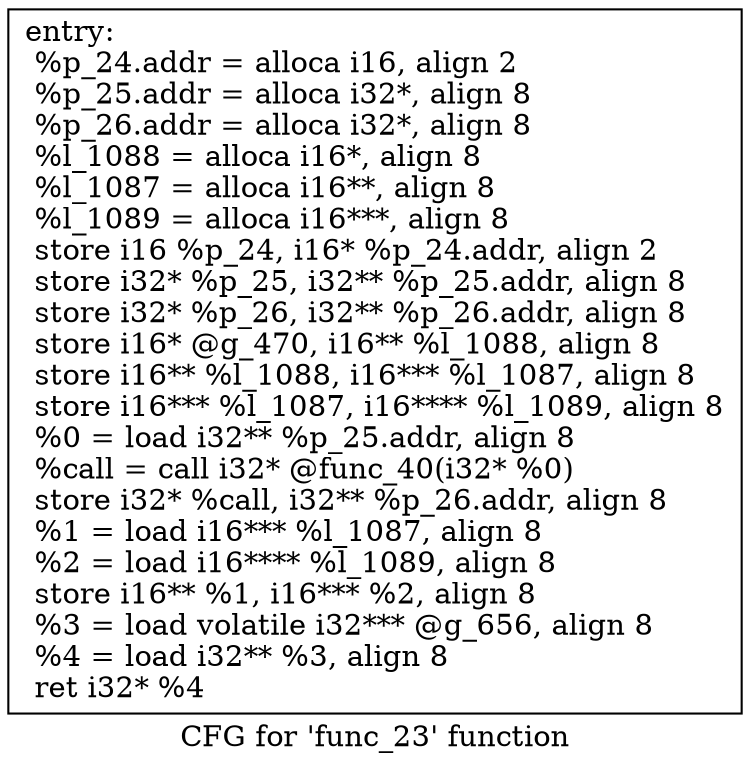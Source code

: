 digraph "CFG for 'func_23' function" {
	label="CFG for 'func_23' function";

	Node0xa60fa58 [shape=record,label="{entry:\l  %p_24.addr = alloca i16, align 2\l  %p_25.addr = alloca i32*, align 8\l  %p_26.addr = alloca i32*, align 8\l  %l_1088 = alloca i16*, align 8\l  %l_1087 = alloca i16**, align 8\l  %l_1089 = alloca i16***, align 8\l  store i16 %p_24, i16* %p_24.addr, align 2\l  store i32* %p_25, i32** %p_25.addr, align 8\l  store i32* %p_26, i32** %p_26.addr, align 8\l  store i16* @g_470, i16** %l_1088, align 8\l  store i16** %l_1088, i16*** %l_1087, align 8\l  store i16*** %l_1087, i16**** %l_1089, align 8\l  %0 = load i32** %p_25.addr, align 8\l  %call = call i32* @func_40(i32* %0)\l  store i32* %call, i32** %p_26.addr, align 8\l  %1 = load i16*** %l_1087, align 8\l  %2 = load i16**** %l_1089, align 8\l  store i16** %1, i16*** %2, align 8\l  %3 = load volatile i32*** @g_656, align 8\l  %4 = load i32** %3, align 8\l  ret i32* %4\l}"];
}
